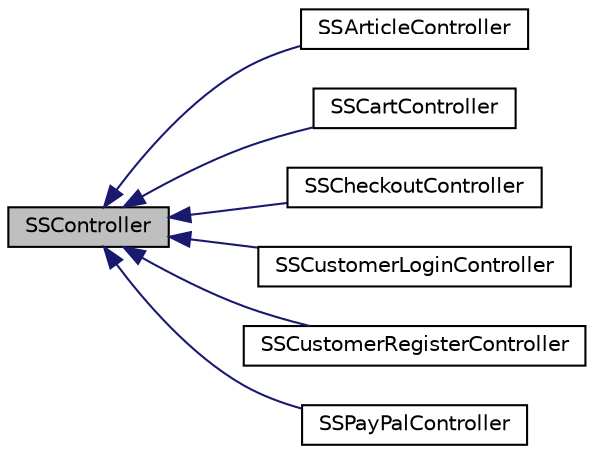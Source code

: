 digraph "SSController"
{
  edge [fontname="Helvetica",fontsize="10",labelfontname="Helvetica",labelfontsize="10"];
  node [fontname="Helvetica",fontsize="10",shape=record];
  rankdir="LR";
  Node1 [label="SSController",height=0.2,width=0.4,color="black", fillcolor="grey75", style="filled", fontcolor="black"];
  Node1 -> Node2 [dir="back",color="midnightblue",fontsize="10",style="solid",fontname="Helvetica"];
  Node2 [label="SSArticleController",height=0.2,width=0.4,color="black", fillcolor="white", style="filled",URL="$class_s_s_article_controller.html"];
  Node1 -> Node3 [dir="back",color="midnightblue",fontsize="10",style="solid",fontname="Helvetica"];
  Node3 [label="SSCartController",height=0.2,width=0.4,color="black", fillcolor="white", style="filled",URL="$class_s_s_cart_controller.html"];
  Node1 -> Node4 [dir="back",color="midnightblue",fontsize="10",style="solid",fontname="Helvetica"];
  Node4 [label="SSCheckoutController",height=0.2,width=0.4,color="black", fillcolor="white", style="filled",URL="$class_s_s_checkout_controller.html"];
  Node1 -> Node5 [dir="back",color="midnightblue",fontsize="10",style="solid",fontname="Helvetica"];
  Node5 [label="SSCustomerLoginController",height=0.2,width=0.4,color="black", fillcolor="white", style="filled",URL="$class_s_s_customer_login_controller.html"];
  Node1 -> Node6 [dir="back",color="midnightblue",fontsize="10",style="solid",fontname="Helvetica"];
  Node6 [label="SSCustomerRegisterController",height=0.2,width=0.4,color="black", fillcolor="white", style="filled",URL="$class_s_s_customer_register_controller.html"];
  Node1 -> Node7 [dir="back",color="midnightblue",fontsize="10",style="solid",fontname="Helvetica"];
  Node7 [label="SSPayPalController",height=0.2,width=0.4,color="black", fillcolor="white", style="filled",URL="$class_s_s_pay_pal_controller.html"];
}
